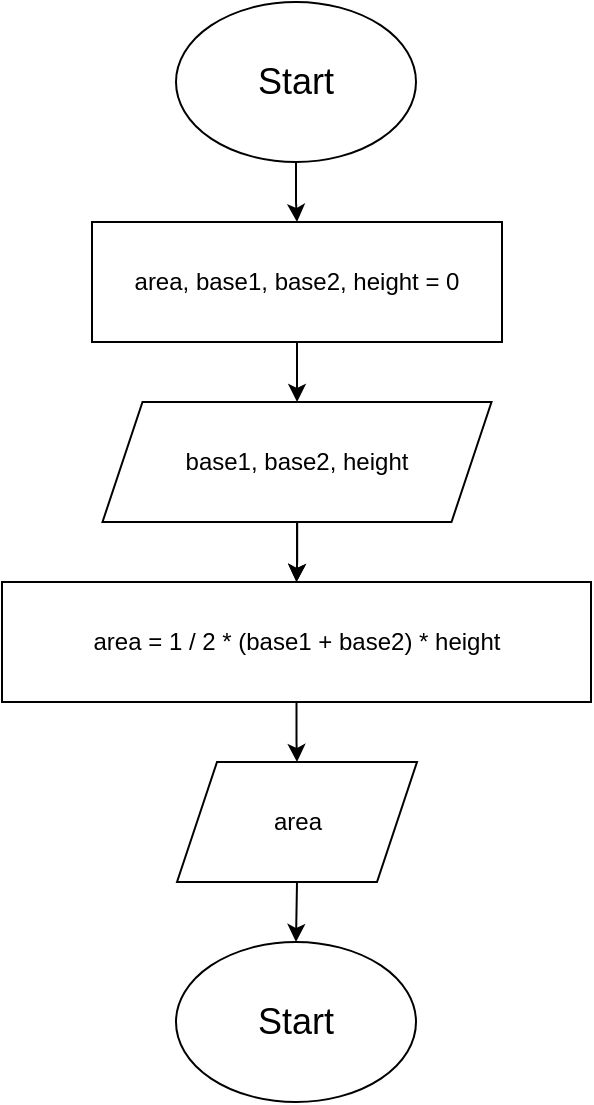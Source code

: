 <mxfile version="24.7.8">
  <diagram name="Page-1" id="8a6HLIPy-skQjZ3kBRGN">
    <mxGraphModel grid="1" page="1" gridSize="10" guides="1" tooltips="1" connect="1" arrows="1" fold="1" pageScale="1" pageWidth="850" pageHeight="1100" math="0" shadow="0">
      <root>
        <mxCell id="0" />
        <mxCell id="1" parent="0" />
        <mxCell id="t9kD9k2oV3kD6PJfDw6i-3" value="" style="edgeStyle=orthogonalEdgeStyle;rounded=0;orthogonalLoop=1;jettySize=auto;html=1;" edge="1" parent="1" source="t9kD9k2oV3kD6PJfDw6i-1" target="t9kD9k2oV3kD6PJfDw6i-2">
          <mxGeometry relative="1" as="geometry" />
        </mxCell>
        <mxCell id="t9kD9k2oV3kD6PJfDw6i-1" value="&lt;font style=&quot;font-size: 18px;&quot;&gt;Start&lt;/font&gt;" style="ellipse;whiteSpace=wrap;html=1;" vertex="1" parent="1">
          <mxGeometry x="365" y="30" width="120" height="80" as="geometry" />
        </mxCell>
        <mxCell id="t9kD9k2oV3kD6PJfDw6i-5" value="" style="edgeStyle=orthogonalEdgeStyle;rounded=0;orthogonalLoop=1;jettySize=auto;html=1;" edge="1" parent="1" source="t9kD9k2oV3kD6PJfDw6i-2" target="t9kD9k2oV3kD6PJfDw6i-4">
          <mxGeometry relative="1" as="geometry" />
        </mxCell>
        <mxCell id="t9kD9k2oV3kD6PJfDw6i-2" value="area, base1, base2, height = 0" style="whiteSpace=wrap;html=1;" vertex="1" parent="1">
          <mxGeometry x="323" y="140" width="205" height="60" as="geometry" />
        </mxCell>
        <mxCell id="t9kD9k2oV3kD6PJfDw6i-7" value="" style="edgeStyle=orthogonalEdgeStyle;rounded=0;orthogonalLoop=1;jettySize=auto;html=1;" edge="1" parent="1" source="t9kD9k2oV3kD6PJfDw6i-4" target="t9kD9k2oV3kD6PJfDw6i-6">
          <mxGeometry relative="1" as="geometry" />
        </mxCell>
        <mxCell id="t9kD9k2oV3kD6PJfDw6i-8" value="" style="edgeStyle=orthogonalEdgeStyle;rounded=0;orthogonalLoop=1;jettySize=auto;html=1;" edge="1" parent="1" source="t9kD9k2oV3kD6PJfDw6i-4" target="t9kD9k2oV3kD6PJfDw6i-6">
          <mxGeometry relative="1" as="geometry" />
        </mxCell>
        <mxCell id="t9kD9k2oV3kD6PJfDw6i-4" value="base1, base2, height" style="shape=parallelogram;perimeter=parallelogramPerimeter;whiteSpace=wrap;html=1;fixedSize=1;" vertex="1" parent="1">
          <mxGeometry x="328.25" y="230" width="194.5" height="60" as="geometry" />
        </mxCell>
        <mxCell id="t9kD9k2oV3kD6PJfDw6i-10" value="" style="edgeStyle=orthogonalEdgeStyle;rounded=0;orthogonalLoop=1;jettySize=auto;html=1;" edge="1" parent="1" source="t9kD9k2oV3kD6PJfDw6i-6" target="t9kD9k2oV3kD6PJfDw6i-9">
          <mxGeometry relative="1" as="geometry" />
        </mxCell>
        <mxCell id="t9kD9k2oV3kD6PJfDw6i-6" value="area = 1 / 2 * (base1 + base2) * height" style="whiteSpace=wrap;html=1;" vertex="1" parent="1">
          <mxGeometry x="278" y="320" width="294.5" height="60" as="geometry" />
        </mxCell>
        <mxCell id="t9kD9k2oV3kD6PJfDw6i-12" style="edgeStyle=orthogonalEdgeStyle;rounded=0;orthogonalLoop=1;jettySize=auto;html=1;exitX=0.5;exitY=1;exitDx=0;exitDy=0;entryX=0.5;entryY=0;entryDx=0;entryDy=0;" edge="1" parent="1" source="t9kD9k2oV3kD6PJfDw6i-9" target="t9kD9k2oV3kD6PJfDw6i-11">
          <mxGeometry relative="1" as="geometry" />
        </mxCell>
        <mxCell id="t9kD9k2oV3kD6PJfDw6i-9" value="area" style="shape=parallelogram;perimeter=parallelogramPerimeter;whiteSpace=wrap;html=1;fixedSize=1;" vertex="1" parent="1">
          <mxGeometry x="365.5" y="410" width="120" height="60" as="geometry" />
        </mxCell>
        <mxCell id="t9kD9k2oV3kD6PJfDw6i-11" value="&lt;font style=&quot;font-size: 18px;&quot;&gt;Start&lt;/font&gt;" style="ellipse;whiteSpace=wrap;html=1;" vertex="1" parent="1">
          <mxGeometry x="365" y="500" width="120" height="80" as="geometry" />
        </mxCell>
      </root>
    </mxGraphModel>
  </diagram>
</mxfile>
